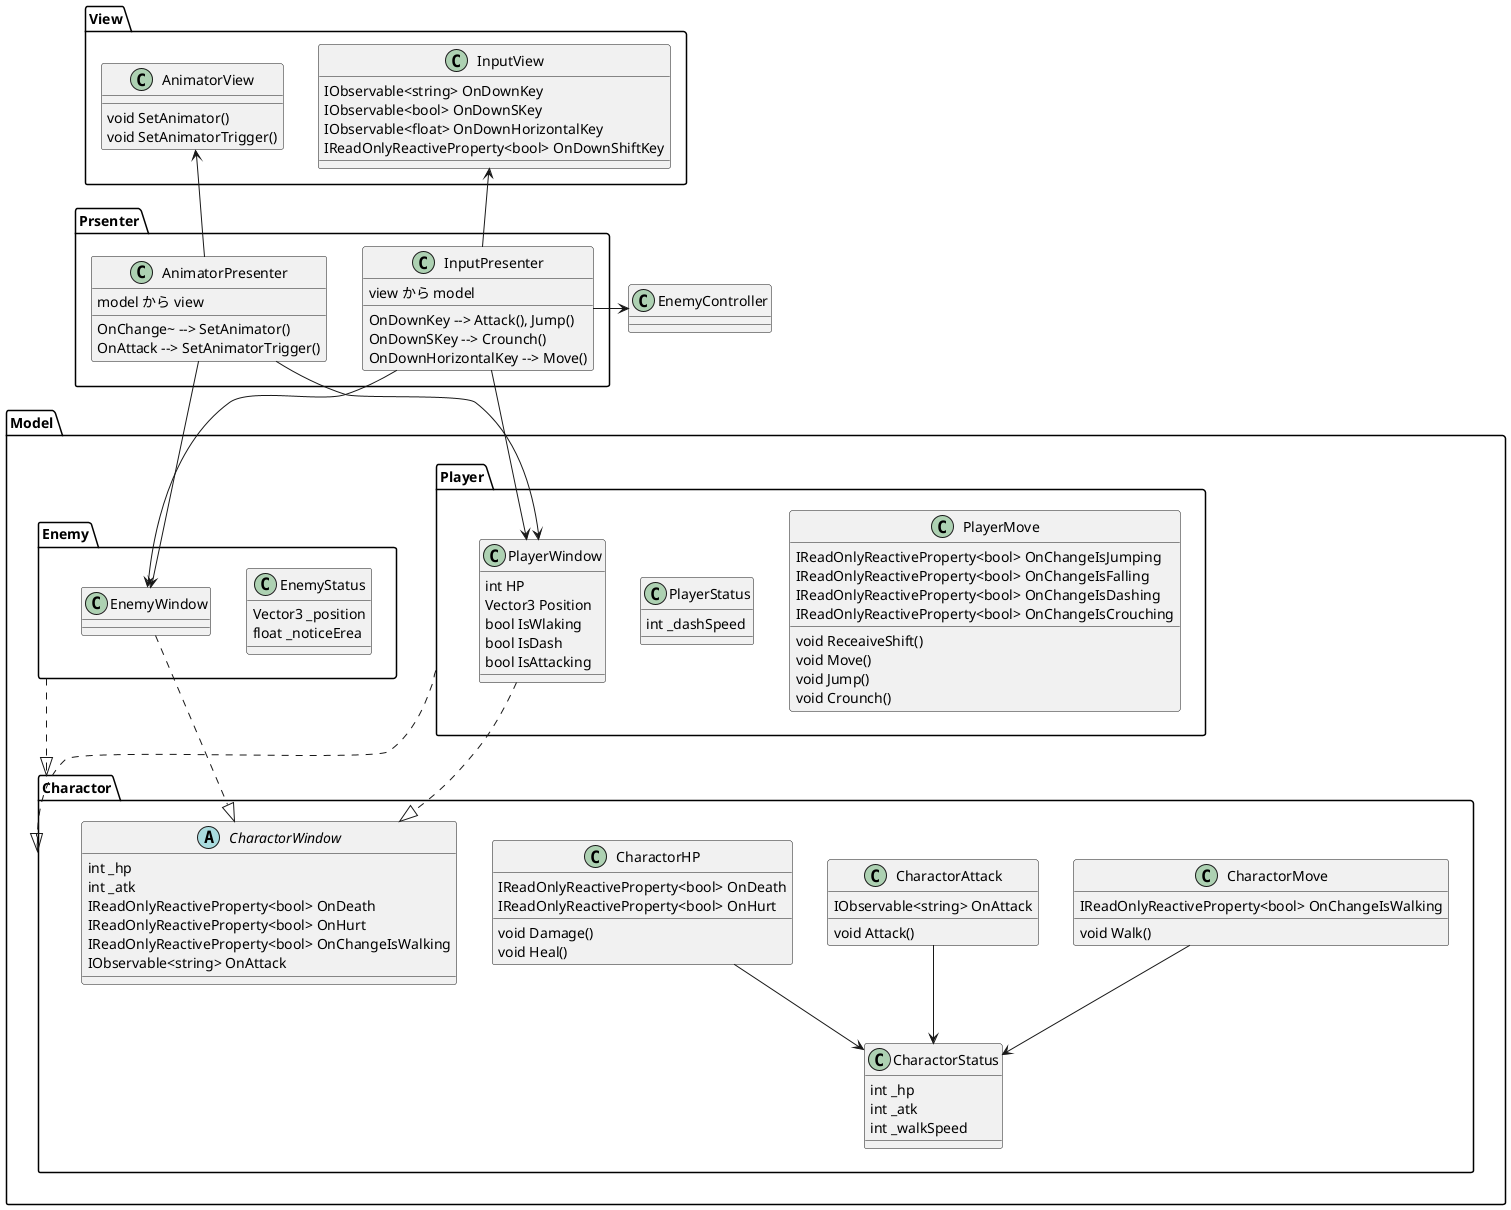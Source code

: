  @startuml
Folder Model{
    Folder Player  {
        class PlayerMove {
            IReadOnlyReactiveProperty<bool> OnChangeIsJumping
            IReadOnlyReactiveProperty<bool> OnChangeIsFalling
            IReadOnlyReactiveProperty<bool> OnChangeIsDashing
            IReadOnlyReactiveProperty<bool> OnChangeIsCrouching
            void ReceaiveShift()
            void Move()
            void Jump()
            void Crounch()
        }
        class PlayerStatus{
            int _dashSpeed
        }
        class PlayerWindow{
            int HP
            Vector3 Position
            bool IsWlaking
            bool IsDash
            bool IsAttacking
        }
    }
    Folder Enemy{
        class EnemyStatus{
            Vector3 _position
            float _noticeErea
        }

        class EnemyWindow{

        }
        
    }
    Folder Charactor{
        class CharactorMove {
            IReadOnlyReactiveProperty<bool> OnChangeIsWalking
            void Walk()
        }

        class CharactorAttack{
            IObservable<string> OnAttack
            void Attack()
        }

        class CharactorHP{
            IReadOnlyReactiveProperty<bool> OnDeath
            IReadOnlyReactiveProperty<bool> OnHurt
            void Damage()
            void Heal()
        }

        class CharactorStatus{
            int _hp
            int _atk
            int _walkSpeed
        }
        abstract CharactorWindow{
            int _hp
            int _atk
            IReadOnlyReactiveProperty<bool> OnDeath
            IReadOnlyReactiveProperty<bool> OnHurt
            IReadOnlyReactiveProperty<bool> OnChangeIsWalking
            IObservable<string> OnAttack
        }
            
    }

}

class EnemyController{

}

Folder Prsenter{
    class InputPresenter{
        view から model
        OnDownKey --> Attack(), Jump()
        OnDownSKey --> Crounch()
        OnDownHorizontalKey --> Move()
    }
    class AnimatorPresenter{
        model から view
        OnChange~ --> SetAnimator()
        OnAttack --> SetAnimatorTrigger()

    }


}


Folder View{
    class InputView{
         IObservable<string> OnDownKey
         IObservable<bool> OnDownSKey
         IObservable<float> OnDownHorizontalKey
         IReadOnlyReactiveProperty<bool> OnDownShiftKey    
    }

    class AnimatorView{
        void SetAnimator()
        void SetAnimatorTrigger()
    }
   
}

Player ..|> Charactor
Enemy ..|> Charactor


EnemyWindow ..|> CharactorWindow
PlayerWindow ..|> CharactorWindow

CharactorAttack --> CharactorStatus
CharactorHP --> CharactorStatus
CharactorMove --> CharactorStatus


InputPresenter --up> InputView
InputPresenter --> EnemyWindow
InputPresenter --> PlayerWindow
InputPresenter --ri> EnemyController


AnimatorPresenter --> PlayerWindow
AnimatorPresenter --> EnemyWindow
AnimatorPresenter --up> AnimatorView






@enduml